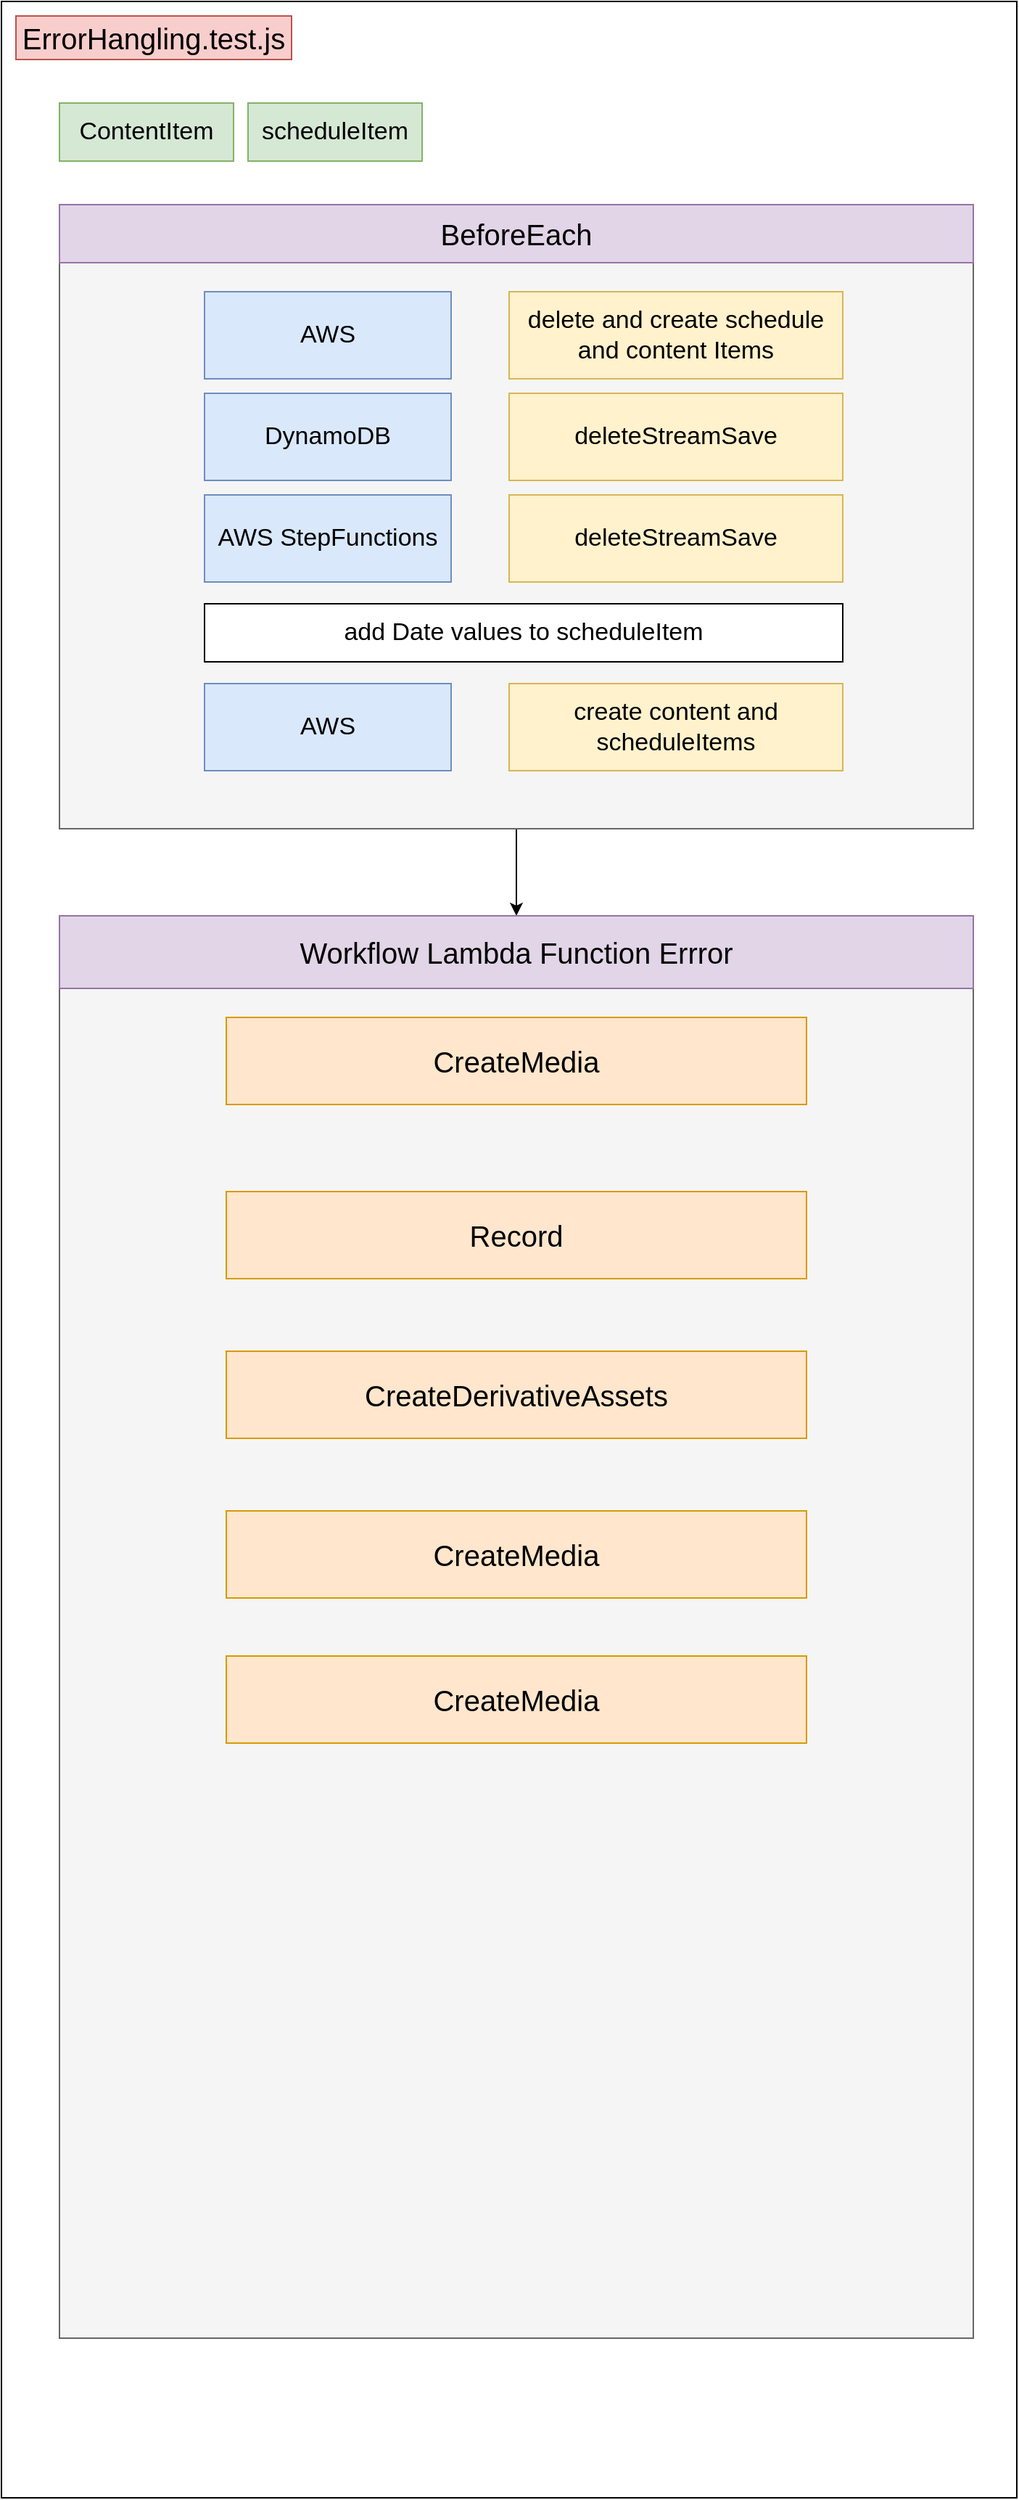 <mxfile version="17.5.0" type="github">
  <diagram id="QgBXJNmuF9LUyoV8QWzJ" name="Page-1">
    <mxGraphModel dx="818" dy="1121" grid="1" gridSize="10" guides="1" tooltips="1" connect="1" arrows="1" fold="1" page="1" pageScale="1" pageWidth="827" pageHeight="1169" math="0" shadow="0">
      <root>
        <mxCell id="0" />
        <mxCell id="1" parent="0" />
        <mxCell id="U1BTU91VVIOKNPWe-Cvb-1" value="" style="rounded=0;whiteSpace=wrap;html=1;" vertex="1" parent="1">
          <mxGeometry x="90" y="160" width="700" height="1720" as="geometry" />
        </mxCell>
        <mxCell id="U1BTU91VVIOKNPWe-Cvb-4" value="" style="rounded=0;whiteSpace=wrap;html=1;fillColor=#f5f5f5;fontColor=#333333;strokeColor=#666666;" vertex="1" parent="1">
          <mxGeometry x="130" y="790" width="630" height="980" as="geometry" />
        </mxCell>
        <mxCell id="U1BTU91VVIOKNPWe-Cvb-21" style="edgeStyle=orthogonalEdgeStyle;rounded=0;orthogonalLoop=1;jettySize=auto;html=1;fontSize=17;" edge="1" parent="1" source="U1BTU91VVIOKNPWe-Cvb-2" target="U1BTU91VVIOKNPWe-Cvb-18">
          <mxGeometry relative="1" as="geometry" />
        </mxCell>
        <mxCell id="U1BTU91VVIOKNPWe-Cvb-2" value="" style="rounded=0;whiteSpace=wrap;html=1;fillColor=#f5f5f5;fontColor=#333333;strokeColor=#666666;" vertex="1" parent="1">
          <mxGeometry x="130" y="300" width="630" height="430" as="geometry" />
        </mxCell>
        <mxCell id="U1BTU91VVIOKNPWe-Cvb-3" value="&lt;font style=&quot;font-size: 20px&quot;&gt;CreateMedia&lt;/font&gt;" style="rounded=0;whiteSpace=wrap;html=1;fillColor=#ffe6cc;strokeColor=#d79b00;" vertex="1" parent="1">
          <mxGeometry x="245" y="860" width="400" height="60" as="geometry" />
        </mxCell>
        <mxCell id="U1BTU91VVIOKNPWe-Cvb-6" value="BeforeEach" style="rounded=0;whiteSpace=wrap;html=1;fontSize=20;fillColor=#e1d5e7;strokeColor=#9673a6;" vertex="1" parent="1">
          <mxGeometry x="130" y="300" width="630" height="40" as="geometry" />
        </mxCell>
        <mxCell id="U1BTU91VVIOKNPWe-Cvb-7" value="ContentItem" style="rounded=0;whiteSpace=wrap;html=1;fontSize=17;fillColor=#d5e8d4;strokeColor=#82b366;" vertex="1" parent="1">
          <mxGeometry x="130" y="230" width="120" height="40" as="geometry" />
        </mxCell>
        <mxCell id="U1BTU91VVIOKNPWe-Cvb-8" value="ErrorHangling.test.js" style="rounded=0;whiteSpace=wrap;html=1;fontSize=20;fillColor=#f8cecc;strokeColor=#b85450;" vertex="1" parent="1">
          <mxGeometry x="100" y="170" width="190" height="30" as="geometry" />
        </mxCell>
        <mxCell id="U1BTU91VVIOKNPWe-Cvb-9" value="scheduleItem" style="rounded=0;whiteSpace=wrap;html=1;fontSize=17;fillColor=#d5e8d4;strokeColor=#82b366;" vertex="1" parent="1">
          <mxGeometry x="260" y="230" width="120" height="40" as="geometry" />
        </mxCell>
        <mxCell id="U1BTU91VVIOKNPWe-Cvb-10" value="AWS" style="rounded=0;whiteSpace=wrap;html=1;fontSize=17;fillColor=#dae8fc;strokeColor=#6c8ebf;" vertex="1" parent="1">
          <mxGeometry x="230" y="360" width="170" height="60" as="geometry" />
        </mxCell>
        <mxCell id="U1BTU91VVIOKNPWe-Cvb-11" value="delete and create schedule and content Items" style="rounded=0;whiteSpace=wrap;html=1;fontSize=17;fillColor=#fff2cc;strokeColor=#d6b656;" vertex="1" parent="1">
          <mxGeometry x="440" y="360" width="230" height="60" as="geometry" />
        </mxCell>
        <mxCell id="U1BTU91VVIOKNPWe-Cvb-12" value="deleteStreamSave" style="rounded=0;whiteSpace=wrap;html=1;fontSize=17;fillColor=#fff2cc;strokeColor=#d6b656;" vertex="1" parent="1">
          <mxGeometry x="440" y="430" width="230" height="60" as="geometry" />
        </mxCell>
        <mxCell id="U1BTU91VVIOKNPWe-Cvb-13" value="DynamoDB" style="rounded=0;whiteSpace=wrap;html=1;fontSize=17;fillColor=#dae8fc;strokeColor=#6c8ebf;" vertex="1" parent="1">
          <mxGeometry x="230" y="430" width="170" height="60" as="geometry" />
        </mxCell>
        <mxCell id="U1BTU91VVIOKNPWe-Cvb-14" value="deleteStreamSave" style="rounded=0;whiteSpace=wrap;html=1;fontSize=17;fillColor=#fff2cc;strokeColor=#d6b656;" vertex="1" parent="1">
          <mxGeometry x="440" y="500" width="230" height="60" as="geometry" />
        </mxCell>
        <mxCell id="U1BTU91VVIOKNPWe-Cvb-15" value="AWS StepFunctions" style="rounded=0;whiteSpace=wrap;html=1;fontSize=17;fillColor=#dae8fc;strokeColor=#6c8ebf;" vertex="1" parent="1">
          <mxGeometry x="230" y="500" width="170" height="60" as="geometry" />
        </mxCell>
        <mxCell id="U1BTU91VVIOKNPWe-Cvb-17" value="add Date values to scheduleItem" style="rounded=0;whiteSpace=wrap;html=1;fontSize=17;" vertex="1" parent="1">
          <mxGeometry x="230" y="575" width="440" height="40" as="geometry" />
        </mxCell>
        <mxCell id="U1BTU91VVIOKNPWe-Cvb-18" value="Workflow Lambda Function Errror" style="rounded=0;whiteSpace=wrap;html=1;fontSize=20;fillColor=#e1d5e7;strokeColor=#9673a6;" vertex="1" parent="1">
          <mxGeometry x="130" y="790" width="630" height="50" as="geometry" />
        </mxCell>
        <mxCell id="U1BTU91VVIOKNPWe-Cvb-19" value="AWS" style="rounded=0;whiteSpace=wrap;html=1;fontSize=17;fillColor=#dae8fc;strokeColor=#6c8ebf;" vertex="1" parent="1">
          <mxGeometry x="230" y="630" width="170" height="60" as="geometry" />
        </mxCell>
        <mxCell id="U1BTU91VVIOKNPWe-Cvb-20" value="create content and scheduleItems" style="rounded=0;whiteSpace=wrap;html=1;fontSize=17;fillColor=#fff2cc;strokeColor=#d6b656;" vertex="1" parent="1">
          <mxGeometry x="440" y="630" width="230" height="60" as="geometry" />
        </mxCell>
        <mxCell id="U1BTU91VVIOKNPWe-Cvb-22" value="&lt;font style=&quot;font-size: 20px&quot;&gt;CreateMedia&lt;/font&gt;" style="rounded=0;whiteSpace=wrap;html=1;fillColor=#ffe6cc;strokeColor=#d79b00;" vertex="1" parent="1">
          <mxGeometry x="245" y="1300" width="400" height="60" as="geometry" />
        </mxCell>
        <mxCell id="U1BTU91VVIOKNPWe-Cvb-23" value="&lt;font style=&quot;font-size: 20px&quot;&gt;CreateDerivativeAssets&lt;/font&gt;" style="rounded=0;whiteSpace=wrap;html=1;fillColor=#ffe6cc;strokeColor=#d79b00;" vertex="1" parent="1">
          <mxGeometry x="245" y="1090" width="400" height="60" as="geometry" />
        </mxCell>
        <mxCell id="U1BTU91VVIOKNPWe-Cvb-24" value="&lt;font style=&quot;font-size: 20px&quot;&gt;CreateMedia&lt;/font&gt;" style="rounded=0;whiteSpace=wrap;html=1;fillColor=#ffe6cc;strokeColor=#d79b00;" vertex="1" parent="1">
          <mxGeometry x="245" y="1200" width="400" height="60" as="geometry" />
        </mxCell>
        <mxCell id="U1BTU91VVIOKNPWe-Cvb-25" value="&lt;font style=&quot;font-size: 20px&quot;&gt;Record&lt;/font&gt;" style="rounded=0;whiteSpace=wrap;html=1;fillColor=#ffe6cc;strokeColor=#d79b00;" vertex="1" parent="1">
          <mxGeometry x="245" y="980" width="400" height="60" as="geometry" />
        </mxCell>
      </root>
    </mxGraphModel>
  </diagram>
</mxfile>
